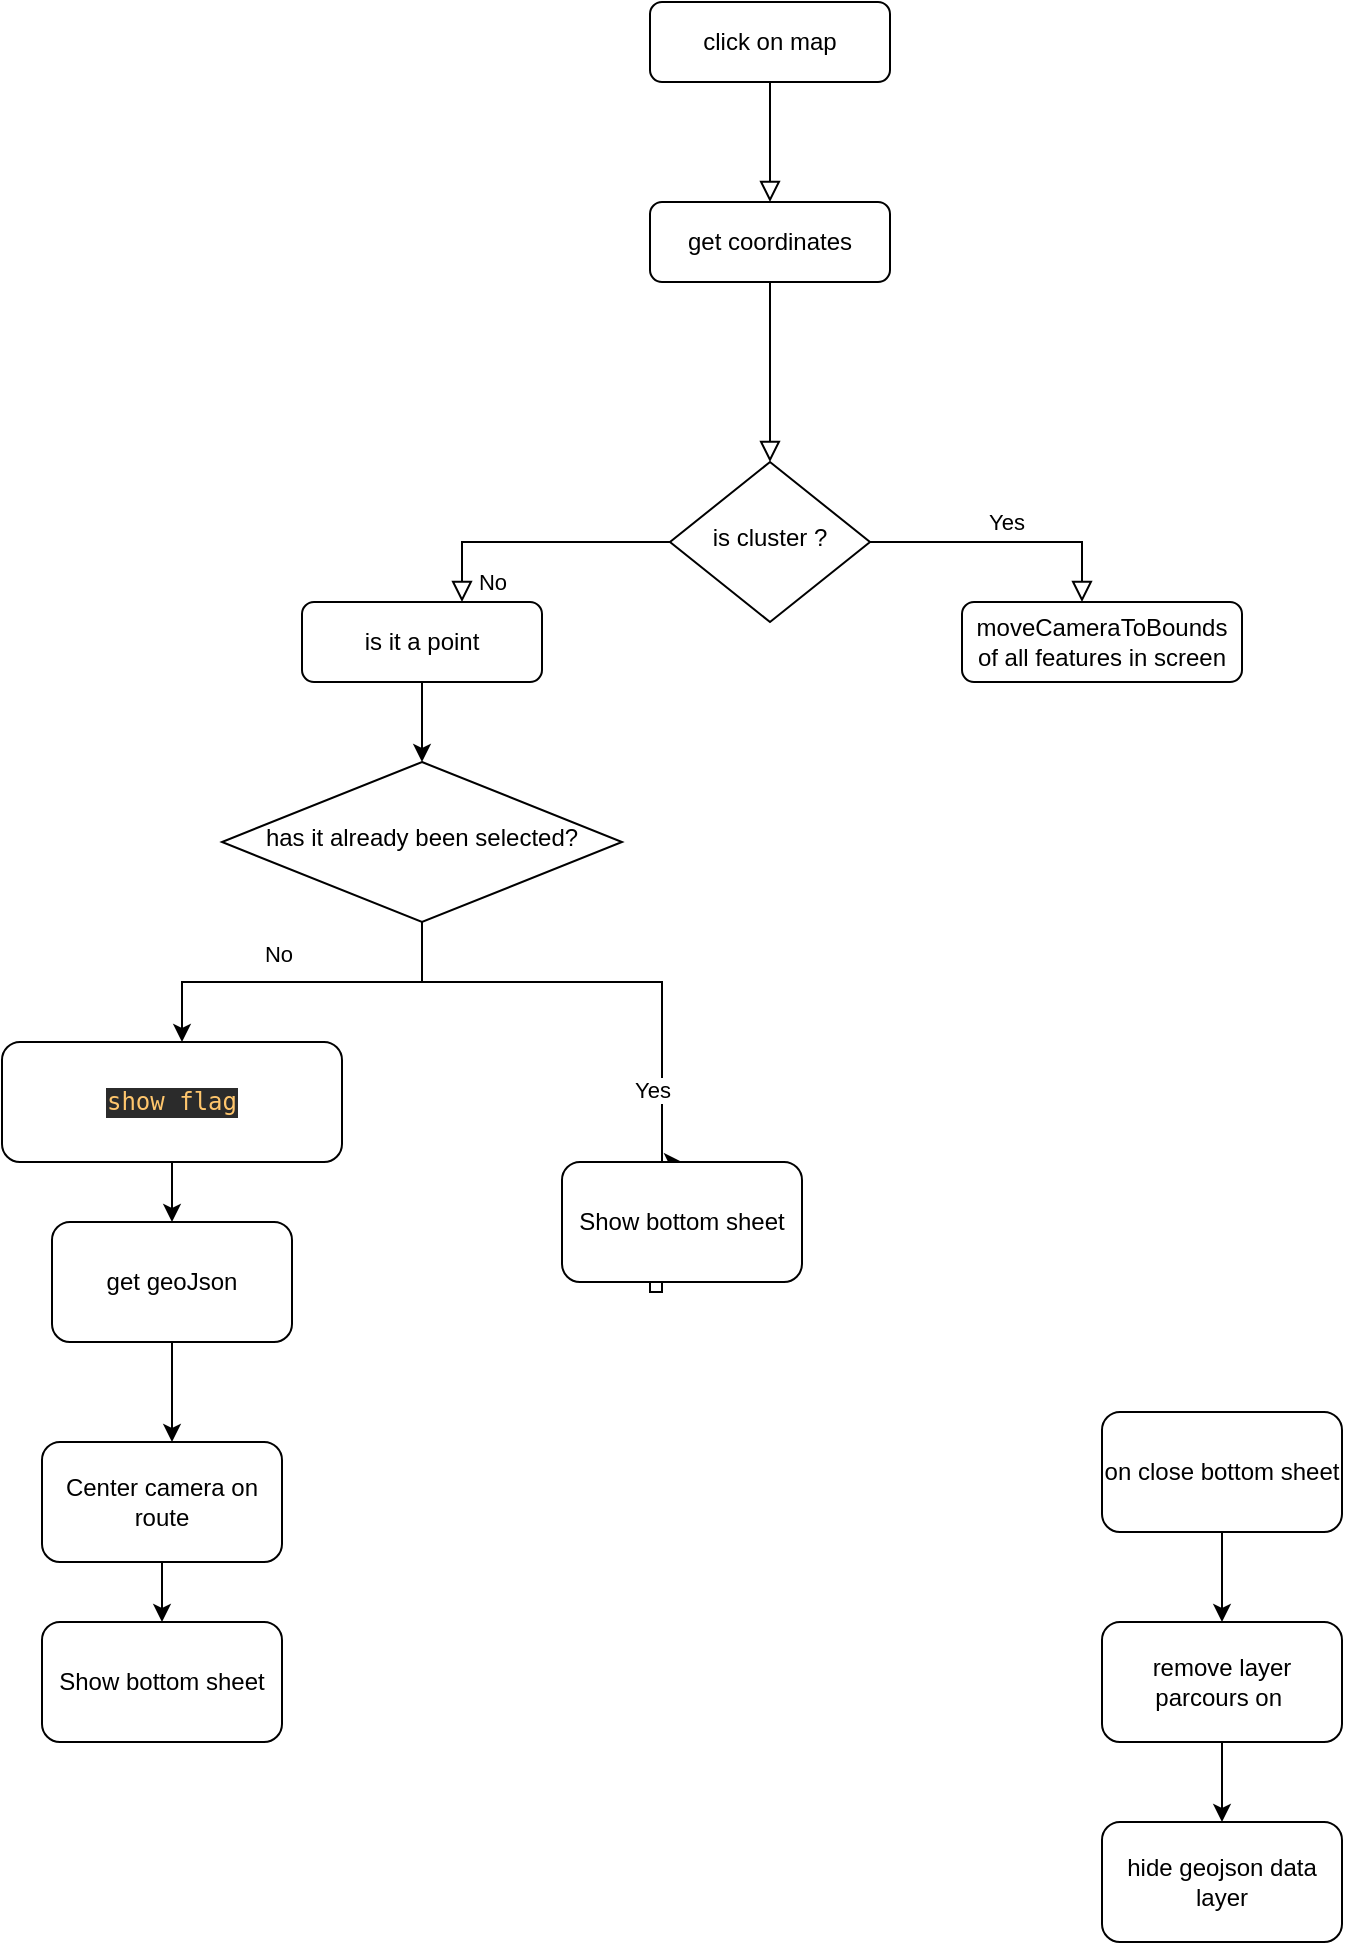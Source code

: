 <mxfile version="20.3.7" type="github">
  <diagram id="C5RBs43oDa-KdzZeNtuy" name="Page-1">
    <mxGraphModel dx="946" dy="1815" grid="1" gridSize="10" guides="1" tooltips="1" connect="1" arrows="1" fold="1" page="1" pageScale="1" pageWidth="827" pageHeight="1169" math="0" shadow="0">
      <root>
        <mxCell id="WIyWlLk6GJQsqaUBKTNV-0" />
        <mxCell id="WIyWlLk6GJQsqaUBKTNV-1" parent="WIyWlLk6GJQsqaUBKTNV-0" />
        <mxCell id="WIyWlLk6GJQsqaUBKTNV-2" value="" style="rounded=0;html=1;jettySize=auto;orthogonalLoop=1;fontSize=11;endArrow=block;endFill=0;endSize=8;strokeWidth=1;shadow=0;labelBackgroundColor=none;edgeStyle=orthogonalEdgeStyle;entryX=0.5;entryY=0;entryDx=0;entryDy=0;" parent="WIyWlLk6GJQsqaUBKTNV-1" source="WIyWlLk6GJQsqaUBKTNV-3" target="JqSY6zFu7apSdDv6i6a_-0" edge="1">
          <mxGeometry relative="1" as="geometry">
            <mxPoint x="414" y="-20" as="targetPoint" />
          </mxGeometry>
        </mxCell>
        <mxCell id="WIyWlLk6GJQsqaUBKTNV-3" value="click on map" style="rounded=1;whiteSpace=wrap;html=1;fontSize=12;glass=0;strokeWidth=1;shadow=0;" parent="WIyWlLk6GJQsqaUBKTNV-1" vertex="1">
          <mxGeometry x="354" y="-120" width="120" height="40" as="geometry" />
        </mxCell>
        <mxCell id="WIyWlLk6GJQsqaUBKTNV-4" value="" style="rounded=0;html=1;jettySize=auto;orthogonalLoop=1;fontSize=11;endArrow=block;endFill=0;endSize=8;strokeWidth=1;shadow=0;labelBackgroundColor=none;edgeStyle=orthogonalEdgeStyle;exitX=0.5;exitY=1;exitDx=0;exitDy=0;" parent="WIyWlLk6GJQsqaUBKTNV-1" source="JqSY6zFu7apSdDv6i6a_-0" target="WIyWlLk6GJQsqaUBKTNV-10" edge="1">
          <mxGeometry y="20" relative="1" as="geometry">
            <mxPoint as="offset" />
            <mxPoint x="414" y="60" as="sourcePoint" />
          </mxGeometry>
        </mxCell>
        <mxCell id="WIyWlLk6GJQsqaUBKTNV-8" value="No" style="rounded=0;html=1;jettySize=auto;orthogonalLoop=1;fontSize=11;endArrow=block;endFill=0;endSize=8;strokeWidth=1;shadow=0;labelBackgroundColor=none;edgeStyle=orthogonalEdgeStyle;" parent="WIyWlLk6GJQsqaUBKTNV-1" source="WIyWlLk6GJQsqaUBKTNV-10" target="WIyWlLk6GJQsqaUBKTNV-11" edge="1">
          <mxGeometry x="0.333" y="20" relative="1" as="geometry">
            <mxPoint as="offset" />
            <Array as="points">
              <mxPoint x="260" y="150" />
            </Array>
          </mxGeometry>
        </mxCell>
        <mxCell id="WIyWlLk6GJQsqaUBKTNV-9" value="Yes" style="edgeStyle=orthogonalEdgeStyle;rounded=0;html=1;jettySize=auto;orthogonalLoop=1;fontSize=11;endArrow=block;endFill=0;endSize=8;strokeWidth=1;shadow=0;labelBackgroundColor=none;" parent="WIyWlLk6GJQsqaUBKTNV-1" source="WIyWlLk6GJQsqaUBKTNV-10" target="WIyWlLk6GJQsqaUBKTNV-12" edge="1">
          <mxGeometry y="10" relative="1" as="geometry">
            <mxPoint as="offset" />
            <Array as="points">
              <mxPoint x="570" y="150" />
            </Array>
          </mxGeometry>
        </mxCell>
        <mxCell id="WIyWlLk6GJQsqaUBKTNV-10" value="is cluster ?" style="rhombus;whiteSpace=wrap;html=1;shadow=0;fontFamily=Helvetica;fontSize=12;align=center;strokeWidth=1;spacing=6;spacingTop=-4;" parent="WIyWlLk6GJQsqaUBKTNV-1" vertex="1">
          <mxGeometry x="364" y="110" width="100" height="80" as="geometry" />
        </mxCell>
        <mxCell id="JqSY6zFu7apSdDv6i6a_-2" style="edgeStyle=orthogonalEdgeStyle;rounded=0;orthogonalLoop=1;jettySize=auto;html=1;entryX=0.5;entryY=0;entryDx=0;entryDy=0;" edge="1" parent="WIyWlLk6GJQsqaUBKTNV-1" source="WIyWlLk6GJQsqaUBKTNV-11" target="JqSY6zFu7apSdDv6i6a_-1">
          <mxGeometry relative="1" as="geometry" />
        </mxCell>
        <mxCell id="WIyWlLk6GJQsqaUBKTNV-11" value="is it a point" style="rounded=1;whiteSpace=wrap;html=1;fontSize=12;glass=0;strokeWidth=1;shadow=0;" parent="WIyWlLk6GJQsqaUBKTNV-1" vertex="1">
          <mxGeometry x="180" y="180" width="120" height="40" as="geometry" />
        </mxCell>
        <mxCell id="WIyWlLk6GJQsqaUBKTNV-12" value="moveCameraToBounds of all features in screen" style="rounded=1;whiteSpace=wrap;html=1;fontSize=12;glass=0;strokeWidth=1;shadow=0;" parent="WIyWlLk6GJQsqaUBKTNV-1" vertex="1">
          <mxGeometry x="510" y="180" width="140" height="40" as="geometry" />
        </mxCell>
        <mxCell id="JqSY6zFu7apSdDv6i6a_-0" value="get coordinates" style="rounded=1;whiteSpace=wrap;html=1;fontSize=12;glass=0;strokeWidth=1;shadow=0;" vertex="1" parent="WIyWlLk6GJQsqaUBKTNV-1">
          <mxGeometry x="354" y="-20" width="120" height="40" as="geometry" />
        </mxCell>
        <mxCell id="JqSY6zFu7apSdDv6i6a_-3" style="edgeStyle=orthogonalEdgeStyle;rounded=0;orthogonalLoop=1;jettySize=auto;html=1;entryX=0.5;entryY=0;entryDx=0;entryDy=0;" edge="1" parent="WIyWlLk6GJQsqaUBKTNV-1" source="JqSY6zFu7apSdDv6i6a_-1" target="JqSY6zFu7apSdDv6i6a_-22">
          <mxGeometry relative="1" as="geometry">
            <mxPoint x="323.04" y="523.02" as="targetPoint" />
            <Array as="points">
              <mxPoint x="240" y="370" />
              <mxPoint x="360" y="370" />
              <mxPoint x="360" y="525" />
              <mxPoint x="354" y="525" />
            </Array>
          </mxGeometry>
        </mxCell>
        <mxCell id="JqSY6zFu7apSdDv6i6a_-4" value="Yes" style="edgeLabel;html=1;align=center;verticalAlign=middle;resizable=0;points=[];" vertex="1" connectable="0" parent="JqSY6zFu7apSdDv6i6a_-3">
          <mxGeometry x="0.1" y="-2" relative="1" as="geometry">
            <mxPoint x="-3" y="-12" as="offset" />
          </mxGeometry>
        </mxCell>
        <mxCell id="JqSY6zFu7apSdDv6i6a_-1" value="has it already been selected?" style="rhombus;whiteSpace=wrap;html=1;shadow=0;fontFamily=Helvetica;fontSize=12;align=center;strokeWidth=1;spacing=6;spacingTop=-4;" vertex="1" parent="WIyWlLk6GJQsqaUBKTNV-1">
          <mxGeometry x="140" y="260" width="200" height="80" as="geometry" />
        </mxCell>
        <mxCell id="JqSY6zFu7apSdDv6i6a_-5" style="edgeStyle=orthogonalEdgeStyle;rounded=0;orthogonalLoop=1;jettySize=auto;html=1;exitX=0.5;exitY=1;exitDx=0;exitDy=0;" edge="1" parent="WIyWlLk6GJQsqaUBKTNV-1" source="JqSY6zFu7apSdDv6i6a_-1">
          <mxGeometry relative="1" as="geometry">
            <mxPoint x="120" y="400" as="targetPoint" />
            <mxPoint x="240" y="380" as="sourcePoint" />
            <Array as="points">
              <mxPoint x="240" y="350" />
              <mxPoint x="240" y="370" />
              <mxPoint x="120" y="370" />
            </Array>
          </mxGeometry>
        </mxCell>
        <mxCell id="JqSY6zFu7apSdDv6i6a_-6" value="No" style="edgeLabel;html=1;align=center;verticalAlign=middle;resizable=0;points=[];" vertex="1" connectable="0" parent="JqSY6zFu7apSdDv6i6a_-5">
          <mxGeometry x="0.1" y="-2" relative="1" as="geometry">
            <mxPoint x="-3" y="-12" as="offset" />
          </mxGeometry>
        </mxCell>
        <mxCell id="JqSY6zFu7apSdDv6i6a_-10" style="edgeStyle=orthogonalEdgeStyle;rounded=0;orthogonalLoop=1;jettySize=auto;html=1;entryX=0.5;entryY=0;entryDx=0;entryDy=0;" edge="1" parent="WIyWlLk6GJQsqaUBKTNV-1" source="JqSY6zFu7apSdDv6i6a_-8" target="JqSY6zFu7apSdDv6i6a_-9">
          <mxGeometry relative="1" as="geometry" />
        </mxCell>
        <mxCell id="JqSY6zFu7apSdDv6i6a_-8" value="&lt;pre style=&quot;background-color:#2b2b2b;color:#a9b7c6;font-family:&#39;JetBrains Mono&#39;,monospace;font-size:14,3pt;&quot;&gt;&lt;span style=&quot;color:#ffc66d;&quot;&gt;show flag&lt;/span&gt;&lt;/pre&gt;" style="rounded=1;whiteSpace=wrap;html=1;" vertex="1" parent="WIyWlLk6GJQsqaUBKTNV-1">
          <mxGeometry x="30" y="400" width="170" height="60" as="geometry" />
        </mxCell>
        <mxCell id="JqSY6zFu7apSdDv6i6a_-11" style="edgeStyle=orthogonalEdgeStyle;rounded=0;orthogonalLoop=1;jettySize=auto;html=1;" edge="1" parent="WIyWlLk6GJQsqaUBKTNV-1" source="JqSY6zFu7apSdDv6i6a_-9">
          <mxGeometry relative="1" as="geometry">
            <mxPoint x="115" y="600" as="targetPoint" />
          </mxGeometry>
        </mxCell>
        <mxCell id="JqSY6zFu7apSdDv6i6a_-9" value="get geoJson" style="rounded=1;whiteSpace=wrap;html=1;" vertex="1" parent="WIyWlLk6GJQsqaUBKTNV-1">
          <mxGeometry x="55" y="490" width="120" height="60" as="geometry" />
        </mxCell>
        <mxCell id="JqSY6zFu7apSdDv6i6a_-21" style="edgeStyle=orthogonalEdgeStyle;rounded=0;orthogonalLoop=1;jettySize=auto;html=1;entryX=0.5;entryY=0;entryDx=0;entryDy=0;" edge="1" parent="WIyWlLk6GJQsqaUBKTNV-1" source="JqSY6zFu7apSdDv6i6a_-12" target="JqSY6zFu7apSdDv6i6a_-20">
          <mxGeometry relative="1" as="geometry" />
        </mxCell>
        <mxCell id="JqSY6zFu7apSdDv6i6a_-12" value="Center camera on route" style="rounded=1;whiteSpace=wrap;html=1;" vertex="1" parent="WIyWlLk6GJQsqaUBKTNV-1">
          <mxGeometry x="50" y="600" width="120" height="60" as="geometry" />
        </mxCell>
        <mxCell id="JqSY6zFu7apSdDv6i6a_-15" style="edgeStyle=orthogonalEdgeStyle;rounded=0;orthogonalLoop=1;jettySize=auto;html=1;entryX=0.5;entryY=0;entryDx=0;entryDy=0;" edge="1" parent="WIyWlLk6GJQsqaUBKTNV-1" source="JqSY6zFu7apSdDv6i6a_-14" target="JqSY6zFu7apSdDv6i6a_-16">
          <mxGeometry relative="1" as="geometry">
            <mxPoint x="640" y="680" as="targetPoint" />
          </mxGeometry>
        </mxCell>
        <mxCell id="JqSY6zFu7apSdDv6i6a_-14" value="on close bottom sheet" style="rounded=1;whiteSpace=wrap;html=1;" vertex="1" parent="WIyWlLk6GJQsqaUBKTNV-1">
          <mxGeometry x="580" y="585" width="120" height="60" as="geometry" />
        </mxCell>
        <mxCell id="JqSY6zFu7apSdDv6i6a_-19" value="" style="edgeStyle=orthogonalEdgeStyle;rounded=0;orthogonalLoop=1;jettySize=auto;html=1;" edge="1" parent="WIyWlLk6GJQsqaUBKTNV-1" source="JqSY6zFu7apSdDv6i6a_-16" target="JqSY6zFu7apSdDv6i6a_-18">
          <mxGeometry relative="1" as="geometry" />
        </mxCell>
        <mxCell id="JqSY6zFu7apSdDv6i6a_-16" value="remove layer parcours on&amp;nbsp;" style="rounded=1;whiteSpace=wrap;html=1;" vertex="1" parent="WIyWlLk6GJQsqaUBKTNV-1">
          <mxGeometry x="580" y="690" width="120" height="60" as="geometry" />
        </mxCell>
        <mxCell id="JqSY6zFu7apSdDv6i6a_-18" value="hide geojson data layer" style="whiteSpace=wrap;html=1;rounded=1;" vertex="1" parent="WIyWlLk6GJQsqaUBKTNV-1">
          <mxGeometry x="580" y="790" width="120" height="60" as="geometry" />
        </mxCell>
        <mxCell id="JqSY6zFu7apSdDv6i6a_-20" value="Show bottom sheet" style="rounded=1;whiteSpace=wrap;html=1;" vertex="1" parent="WIyWlLk6GJQsqaUBKTNV-1">
          <mxGeometry x="50" y="690" width="120" height="60" as="geometry" />
        </mxCell>
        <mxCell id="JqSY6zFu7apSdDv6i6a_-22" value="Show bottom sheet" style="rounded=1;whiteSpace=wrap;html=1;" vertex="1" parent="WIyWlLk6GJQsqaUBKTNV-1">
          <mxGeometry x="310" y="460" width="120" height="60" as="geometry" />
        </mxCell>
      </root>
    </mxGraphModel>
  </diagram>
</mxfile>
